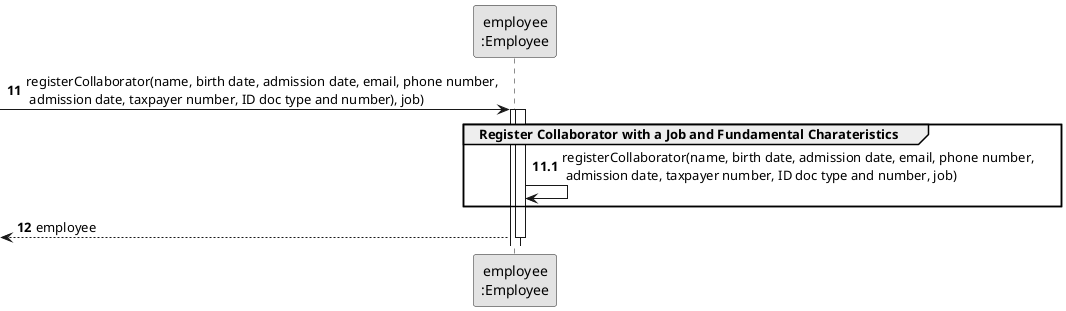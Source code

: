 @startuml
skinparam monochrome true
skinparam packageStyle rectangle
skinparam shadowing false


participant "employee\n:Employee" as ORG


autonumber 11
-> ORG : registerCollaborator(name, birth date, admission date, email, phone number,\n admission date, taxpayer number, ID doc type and number), job)

autonumber 11.1

activate ORG
group Register Collaborator with a Job and Fundamental Charateristics

activate ORG
ORG -> ORG: registerCollaborator(name, birth date, admission date, email, phone number,\n admission date, taxpayer number, ID doc type and number, job)


end


autonumber 12
<-- ORG : employee
 deactivate ORG


@enduml